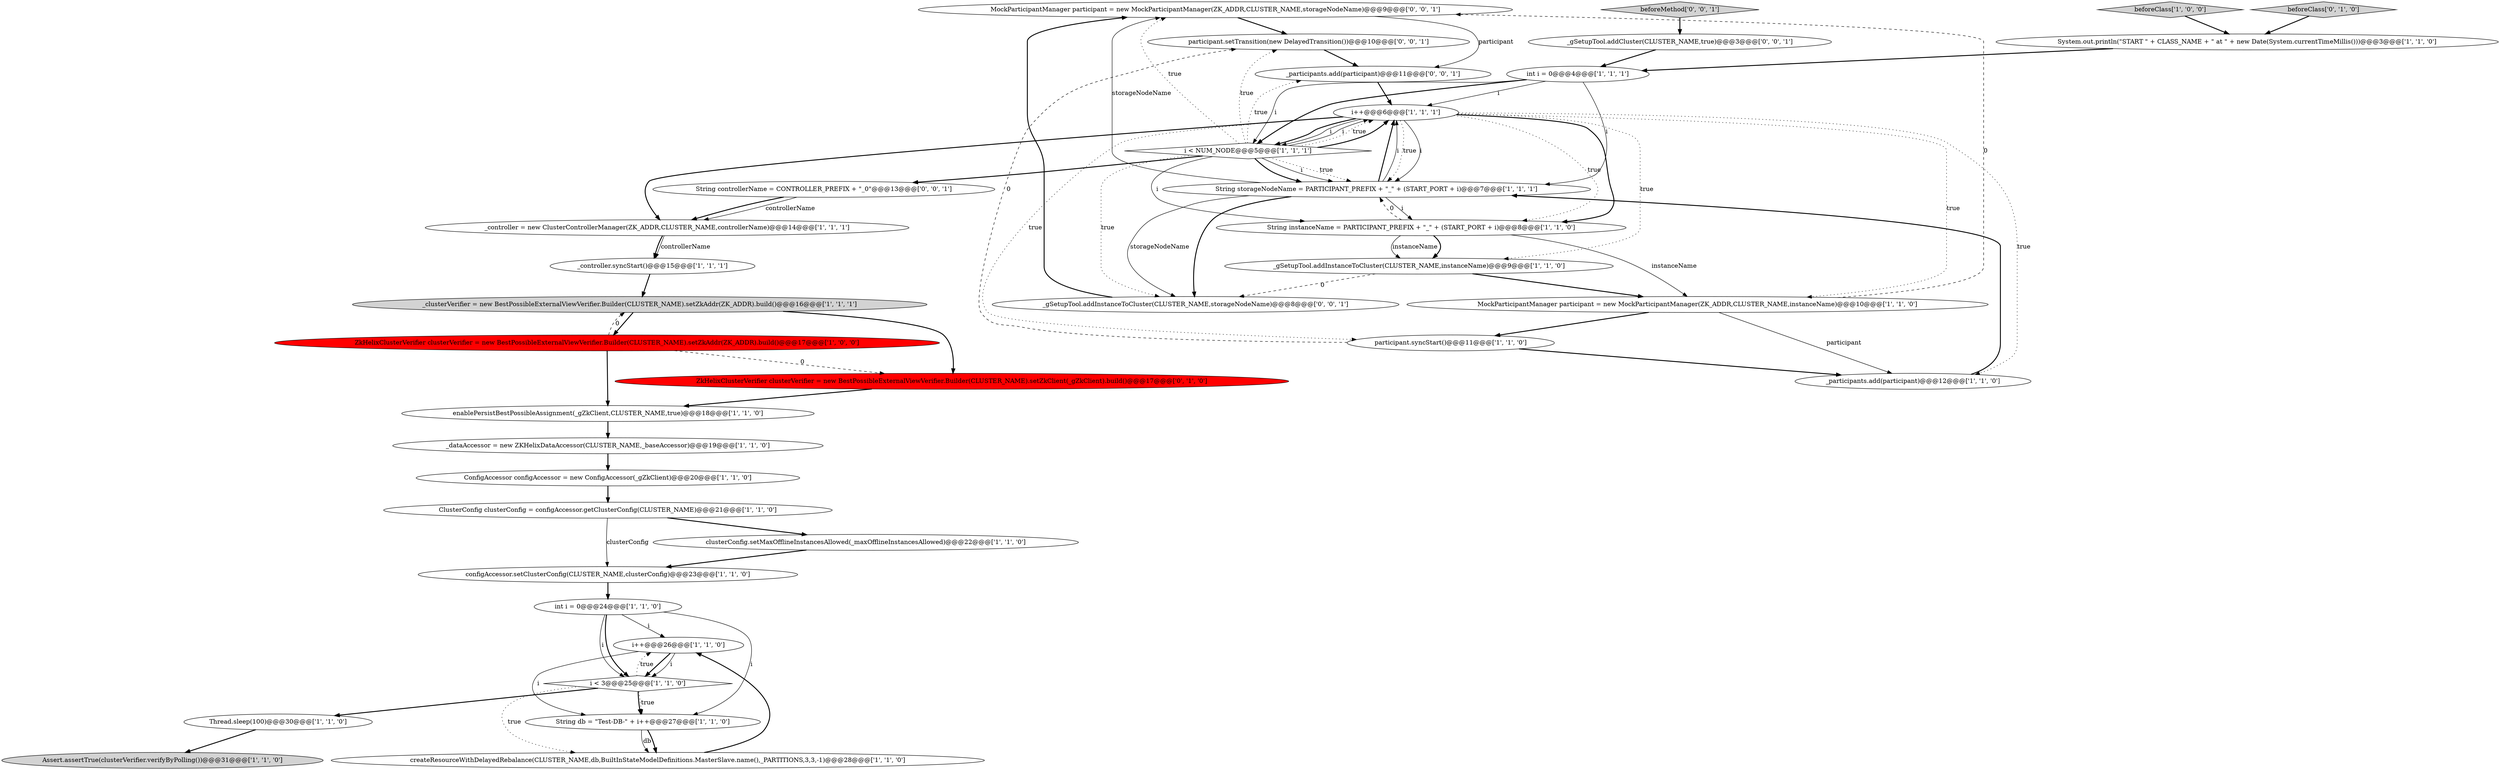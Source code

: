 digraph {
30 [style = filled, label = "MockParticipantManager participant = new MockParticipantManager(ZK_ADDR,CLUSTER_NAME,storageNodeName)@@@9@@@['0', '0', '1']", fillcolor = white, shape = ellipse image = "AAA0AAABBB3BBB"];
1 [style = filled, label = "Assert.assertTrue(clusterVerifier.verifyByPolling())@@@31@@@['1', '1', '0']", fillcolor = lightgray, shape = ellipse image = "AAA0AAABBB1BBB"];
29 [style = filled, label = "beforeClass['0', '1', '0']", fillcolor = lightgray, shape = diamond image = "AAA0AAABBB2BBB"];
3 [style = filled, label = "beforeClass['1', '0', '0']", fillcolor = lightgray, shape = diamond image = "AAA0AAABBB1BBB"];
18 [style = filled, label = "ZkHelixClusterVerifier clusterVerifier = new BestPossibleExternalViewVerifier.Builder(CLUSTER_NAME).setZkAddr(ZK_ADDR).build()@@@17@@@['1', '0', '0']", fillcolor = red, shape = ellipse image = "AAA1AAABBB1BBB"];
21 [style = filled, label = "_dataAccessor = new ZKHelixDataAccessor(CLUSTER_NAME,_baseAccessor)@@@19@@@['1', '1', '0']", fillcolor = white, shape = ellipse image = "AAA0AAABBB1BBB"];
32 [style = filled, label = "String controllerName = CONTROLLER_PREFIX + \"_0\"@@@13@@@['0', '0', '1']", fillcolor = white, shape = ellipse image = "AAA0AAABBB3BBB"];
34 [style = filled, label = "_gSetupTool.addCluster(CLUSTER_NAME,true)@@@3@@@['0', '0', '1']", fillcolor = white, shape = ellipse image = "AAA0AAABBB3BBB"];
33 [style = filled, label = "_gSetupTool.addInstanceToCluster(CLUSTER_NAME,storageNodeName)@@@8@@@['0', '0', '1']", fillcolor = white, shape = ellipse image = "AAA0AAABBB3BBB"];
8 [style = filled, label = "i < NUM_NODE@@@5@@@['1', '1', '1']", fillcolor = white, shape = diamond image = "AAA0AAABBB1BBB"];
4 [style = filled, label = "ClusterConfig clusterConfig = configAccessor.getClusterConfig(CLUSTER_NAME)@@@21@@@['1', '1', '0']", fillcolor = white, shape = ellipse image = "AAA0AAABBB1BBB"];
24 [style = filled, label = "i++@@@26@@@['1', '1', '0']", fillcolor = white, shape = ellipse image = "AAA0AAABBB1BBB"];
22 [style = filled, label = "_clusterVerifier = new BestPossibleExternalViewVerifier.Builder(CLUSTER_NAME).setZkAddr(ZK_ADDR).build()@@@16@@@['1', '1', '1']", fillcolor = lightgray, shape = ellipse image = "AAA0AAABBB1BBB"];
15 [style = filled, label = "MockParticipantManager participant = new MockParticipantManager(ZK_ADDR,CLUSTER_NAME,instanceName)@@@10@@@['1', '1', '0']", fillcolor = white, shape = ellipse image = "AAA0AAABBB1BBB"];
17 [style = filled, label = "int i = 0@@@24@@@['1', '1', '0']", fillcolor = white, shape = ellipse image = "AAA0AAABBB1BBB"];
5 [style = filled, label = "enablePersistBestPossibleAssignment(_gZkClient,CLUSTER_NAME,true)@@@18@@@['1', '1', '0']", fillcolor = white, shape = ellipse image = "AAA0AAABBB1BBB"];
35 [style = filled, label = "participant.setTransition(new DelayedTransition())@@@10@@@['0', '0', '1']", fillcolor = white, shape = ellipse image = "AAA0AAABBB3BBB"];
19 [style = filled, label = "participant.syncStart()@@@11@@@['1', '1', '0']", fillcolor = white, shape = ellipse image = "AAA0AAABBB1BBB"];
6 [style = filled, label = "clusterConfig.setMaxOfflineInstancesAllowed(_maxOfflineInstancesAllowed)@@@22@@@['1', '1', '0']", fillcolor = white, shape = ellipse image = "AAA0AAABBB1BBB"];
23 [style = filled, label = "String db = \"Test-DB-\" + i++@@@27@@@['1', '1', '0']", fillcolor = white, shape = ellipse image = "AAA0AAABBB1BBB"];
12 [style = filled, label = "System.out.println(\"START \" + CLASS_NAME + \" at \" + new Date(System.currentTimeMillis()))@@@3@@@['1', '1', '0']", fillcolor = white, shape = ellipse image = "AAA0AAABBB1BBB"];
11 [style = filled, label = "ConfigAccessor configAccessor = new ConfigAccessor(_gZkClient)@@@20@@@['1', '1', '0']", fillcolor = white, shape = ellipse image = "AAA0AAABBB1BBB"];
26 [style = filled, label = "Thread.sleep(100)@@@30@@@['1', '1', '0']", fillcolor = white, shape = ellipse image = "AAA0AAABBB1BBB"];
27 [style = filled, label = "createResourceWithDelayedRebalance(CLUSTER_NAME,db,BuiltInStateModelDefinitions.MasterSlave.name(),_PARTITIONS,3,3,-1)@@@28@@@['1', '1', '0']", fillcolor = white, shape = ellipse image = "AAA0AAABBB1BBB"];
10 [style = filled, label = "String instanceName = PARTICIPANT_PREFIX + \"_\" + (START_PORT + i)@@@8@@@['1', '1', '0']", fillcolor = white, shape = ellipse image = "AAA0AAABBB1BBB"];
2 [style = filled, label = "i < 3@@@25@@@['1', '1', '0']", fillcolor = white, shape = diamond image = "AAA0AAABBB1BBB"];
7 [style = filled, label = "_gSetupTool.addInstanceToCluster(CLUSTER_NAME,instanceName)@@@9@@@['1', '1', '0']", fillcolor = white, shape = ellipse image = "AAA0AAABBB1BBB"];
9 [style = filled, label = "int i = 0@@@4@@@['1', '1', '1']", fillcolor = white, shape = ellipse image = "AAA0AAABBB1BBB"];
25 [style = filled, label = "i++@@@6@@@['1', '1', '1']", fillcolor = white, shape = ellipse image = "AAA0AAABBB1BBB"];
31 [style = filled, label = "_participants.add(participant)@@@11@@@['0', '0', '1']", fillcolor = white, shape = ellipse image = "AAA0AAABBB3BBB"];
20 [style = filled, label = "configAccessor.setClusterConfig(CLUSTER_NAME,clusterConfig)@@@23@@@['1', '1', '0']", fillcolor = white, shape = ellipse image = "AAA0AAABBB1BBB"];
36 [style = filled, label = "beforeMethod['0', '0', '1']", fillcolor = lightgray, shape = diamond image = "AAA0AAABBB3BBB"];
28 [style = filled, label = "ZkHelixClusterVerifier clusterVerifier = new BestPossibleExternalViewVerifier.Builder(CLUSTER_NAME).setZkClient(_gZkClient).build()@@@17@@@['0', '1', '0']", fillcolor = red, shape = ellipse image = "AAA1AAABBB2BBB"];
13 [style = filled, label = "String storageNodeName = PARTICIPANT_PREFIX + \"_\" + (START_PORT + i)@@@7@@@['1', '1', '1']", fillcolor = white, shape = ellipse image = "AAA0AAABBB1BBB"];
14 [style = filled, label = "_controller = new ClusterControllerManager(ZK_ADDR,CLUSTER_NAME,controllerName)@@@14@@@['1', '1', '1']", fillcolor = white, shape = ellipse image = "AAA0AAABBB1BBB"];
16 [style = filled, label = "_participants.add(participant)@@@12@@@['1', '1', '0']", fillcolor = white, shape = ellipse image = "AAA0AAABBB1BBB"];
0 [style = filled, label = "_controller.syncStart()@@@15@@@['1', '1', '1']", fillcolor = white, shape = ellipse image = "AAA0AAABBB1BBB"];
8->30 [style = dotted, label="true"];
2->26 [style = bold, label=""];
34->9 [style = bold, label=""];
15->16 [style = solid, label="participant"];
2->23 [style = dotted, label="true"];
25->14 [style = bold, label=""];
12->9 [style = bold, label=""];
13->30 [style = solid, label="storageNodeName"];
2->23 [style = bold, label=""];
13->33 [style = solid, label="storageNodeName"];
25->10 [style = bold, label=""];
9->8 [style = solid, label="i"];
25->19 [style = dotted, label="true"];
8->31 [style = dotted, label="true"];
13->25 [style = bold, label=""];
35->31 [style = bold, label=""];
28->5 [style = bold, label=""];
13->25 [style = solid, label="i"];
2->24 [style = dotted, label="true"];
26->1 [style = bold, label=""];
15->30 [style = dashed, label="0"];
9->8 [style = bold, label=""];
10->7 [style = bold, label=""];
8->25 [style = solid, label="i"];
5->21 [style = bold, label=""];
25->15 [style = dotted, label="true"];
22->18 [style = bold, label=""];
17->2 [style = bold, label=""];
8->33 [style = dotted, label="true"];
21->11 [style = bold, label=""];
2->27 [style = dotted, label="true"];
10->15 [style = solid, label="instanceName"];
33->30 [style = bold, label=""];
25->10 [style = dotted, label="true"];
19->35 [style = dashed, label="0"];
10->7 [style = solid, label="instanceName"];
30->31 [style = solid, label="participant"];
14->0 [style = solid, label="controllerName"];
8->25 [style = dotted, label="true"];
16->13 [style = bold, label=""];
4->20 [style = solid, label="clusterConfig"];
31->25 [style = bold, label=""];
8->35 [style = dotted, label="true"];
17->23 [style = solid, label="i"];
18->22 [style = dashed, label="0"];
11->4 [style = bold, label=""];
32->14 [style = bold, label=""];
22->28 [style = bold, label=""];
3->12 [style = bold, label=""];
25->13 [style = dotted, label="true"];
15->19 [style = bold, label=""];
32->14 [style = solid, label="controllerName"];
25->7 [style = dotted, label="true"];
19->16 [style = bold, label=""];
6->20 [style = bold, label=""];
13->10 [style = solid, label="i"];
30->35 [style = bold, label=""];
23->27 [style = solid, label="db"];
8->10 [style = solid, label="i"];
18->28 [style = dashed, label="0"];
17->24 [style = solid, label="i"];
7->15 [style = bold, label=""];
27->24 [style = bold, label=""];
8->13 [style = dotted, label="true"];
25->8 [style = solid, label="i"];
36->34 [style = bold, label=""];
25->16 [style = dotted, label="true"];
24->23 [style = solid, label="i"];
8->13 [style = bold, label=""];
20->17 [style = bold, label=""];
24->2 [style = bold, label=""];
23->27 [style = bold, label=""];
8->32 [style = bold, label=""];
4->6 [style = bold, label=""];
24->2 [style = solid, label="i"];
10->13 [style = dashed, label="0"];
9->25 [style = solid, label="i"];
8->13 [style = solid, label="i"];
9->13 [style = solid, label="i"];
29->12 [style = bold, label=""];
14->0 [style = bold, label=""];
18->5 [style = bold, label=""];
0->22 [style = bold, label=""];
25->8 [style = bold, label=""];
7->33 [style = dashed, label="0"];
17->2 [style = solid, label="i"];
13->33 [style = bold, label=""];
8->25 [style = bold, label=""];
25->13 [style = solid, label="i"];
}
